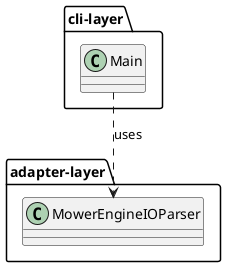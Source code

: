 @startuml
' Adapter Layer Class Diagram

package "adapter-layer" {
  class MowerEngineIOParser
}

package "cli-layer" {
  class Main
}

' Relationships
Main ..> MowerEngineIOParser : uses

@enduml

